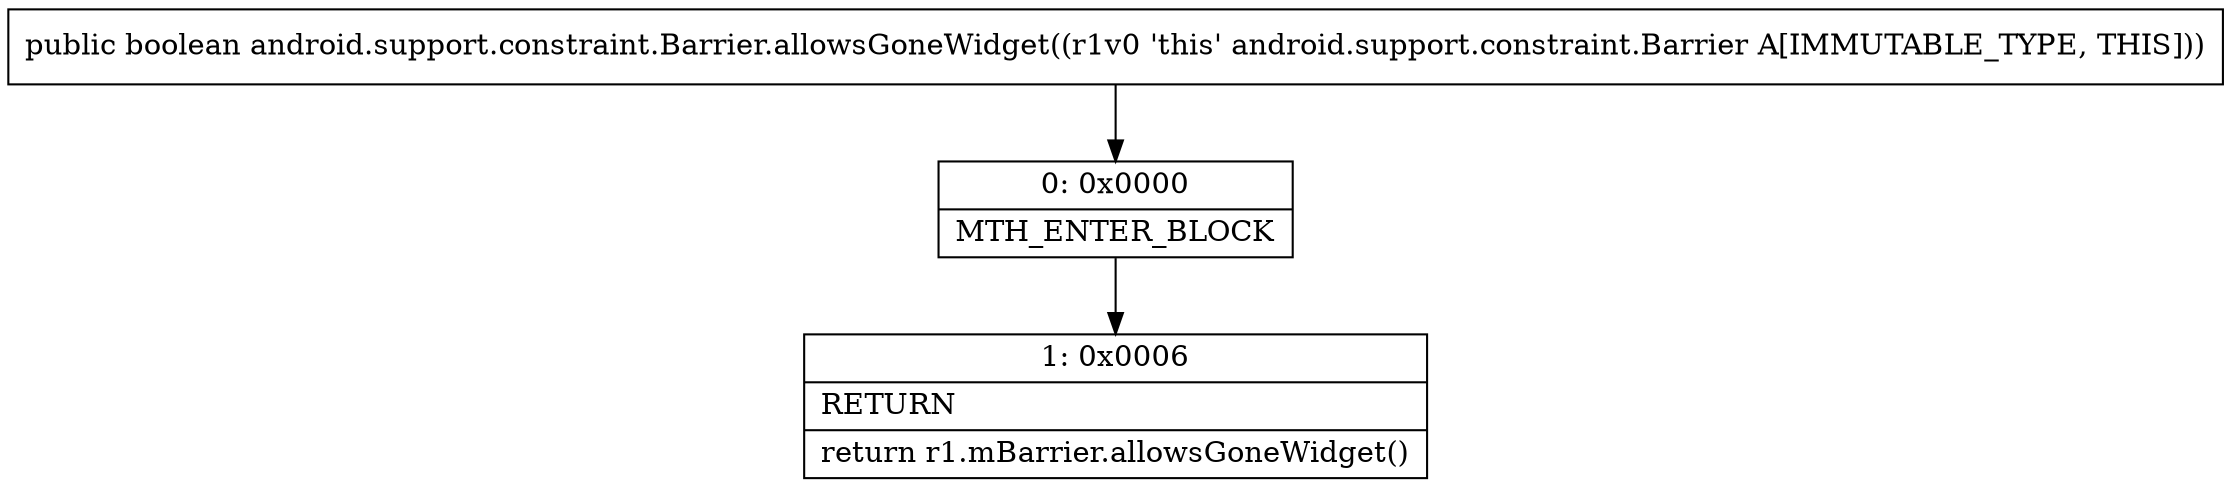digraph "CFG forandroid.support.constraint.Barrier.allowsGoneWidget()Z" {
Node_0 [shape=record,label="{0\:\ 0x0000|MTH_ENTER_BLOCK\l}"];
Node_1 [shape=record,label="{1\:\ 0x0006|RETURN\l|return r1.mBarrier.allowsGoneWidget()\l}"];
MethodNode[shape=record,label="{public boolean android.support.constraint.Barrier.allowsGoneWidget((r1v0 'this' android.support.constraint.Barrier A[IMMUTABLE_TYPE, THIS])) }"];
MethodNode -> Node_0;
Node_0 -> Node_1;
}

